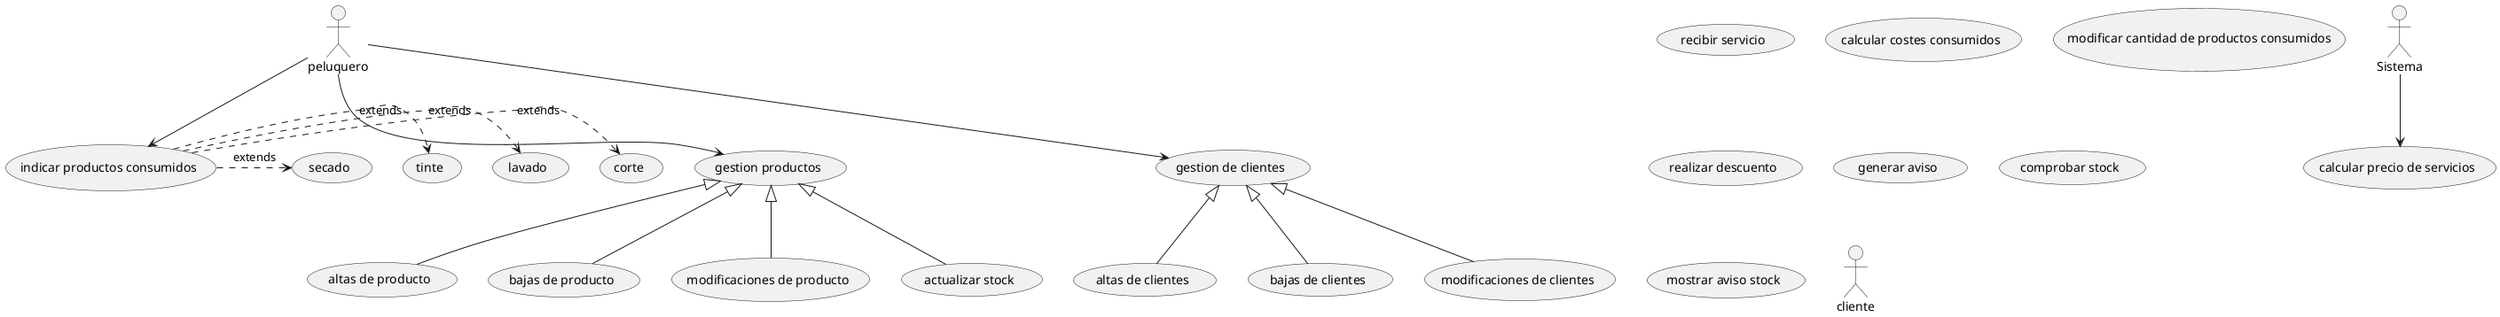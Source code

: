 @startuml PeluqueriaGalera
(recibir servicio)
(calcular costes consumidos)
(modificar cantidad de productos consumidos)
(realizar descuento)
(generar aviso)
(comprobar stock)
(mostrar aviso stock)

:cliente:
:peluquero: --> (indicar productos consumidos)
:peluquero: --> (gestion productos)
:peluquero: --> (gestion de clientes)
:Sistema: --> (calcular precio de servicios)
(gestion productos)<|--(altas de producto)
(gestion productos)<|--(bajas de producto)
(gestion productos)<|--(modificaciones de producto)
(gestion productos)<|--(actualizar stock)

(gestion de clientes)<|--(altas de clientes)
(gestion de clientes)<|--(bajas de clientes)
(gestion de clientes)<|--(modificaciones de clientes)


(indicar productos consumidos) .> (corte) : extends
(indicar productos consumidos) .> (lavado) : extends
(indicar productos consumidos) .> (tinte) : extends
(indicar productos consumidos) .> (secado) : extends


@enduml
